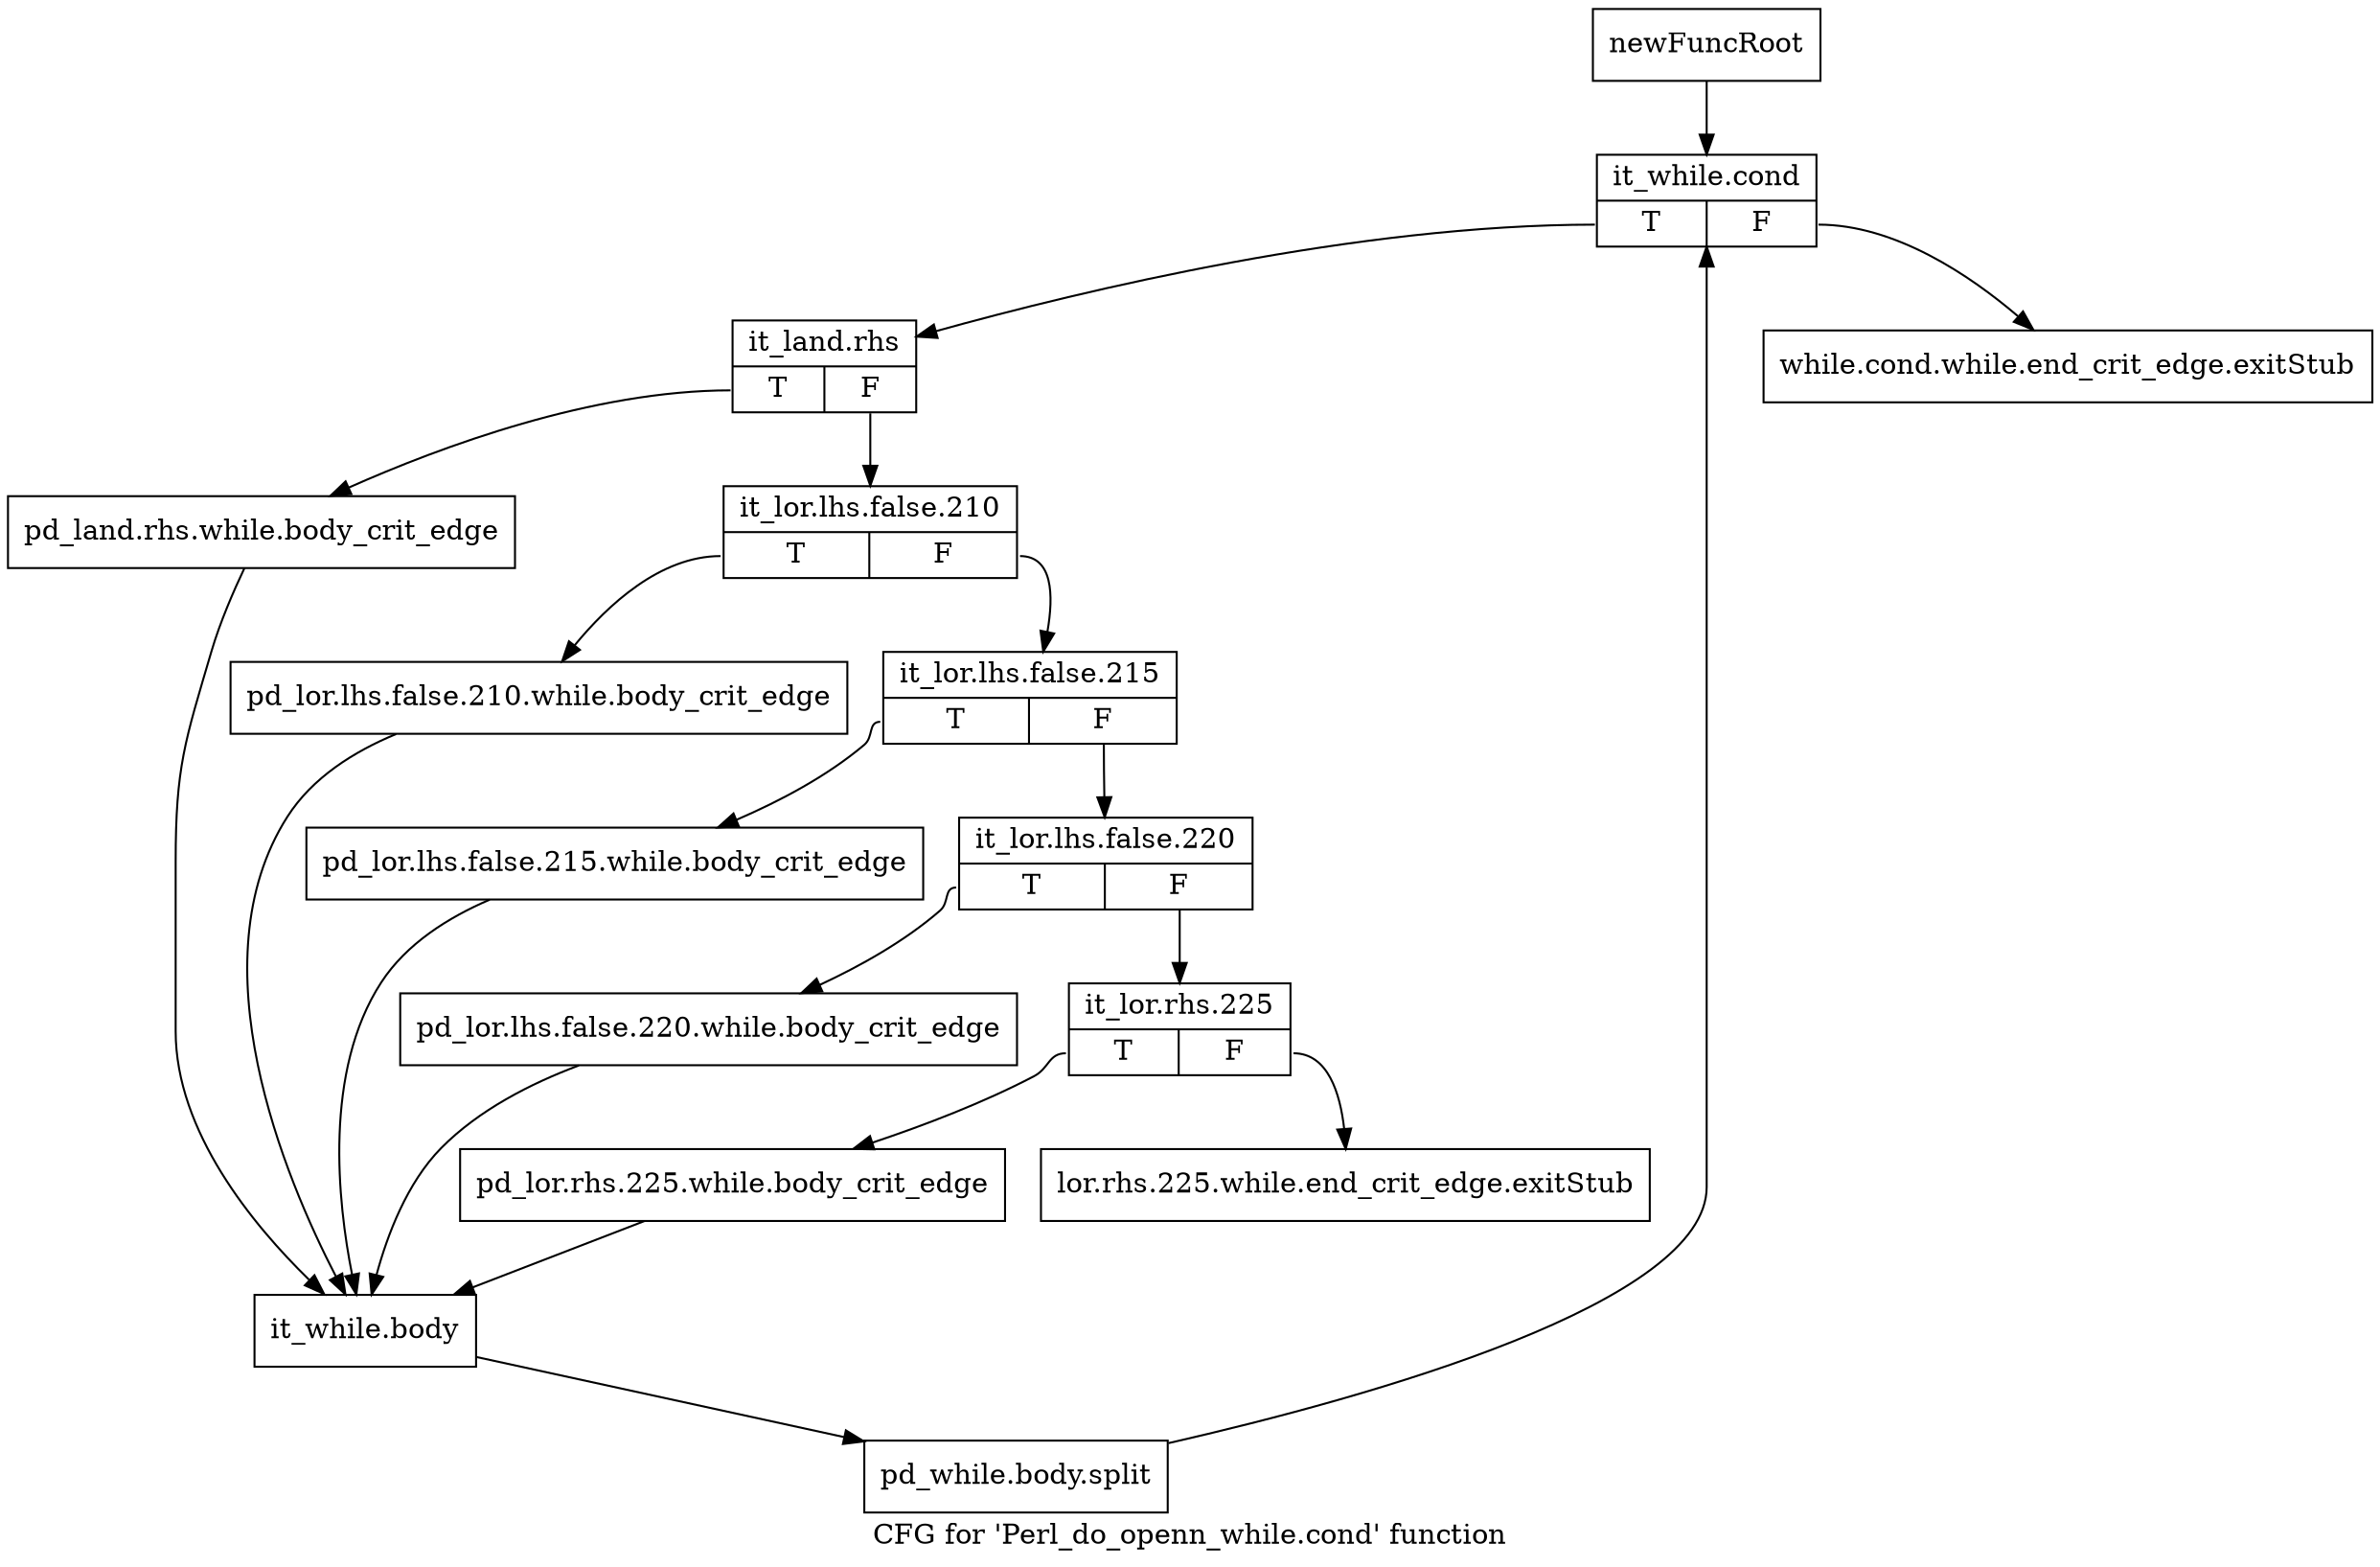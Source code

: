 digraph "CFG for 'Perl_do_openn_while.cond' function" {
	label="CFG for 'Perl_do_openn_while.cond' function";

	Node0x4abb0c0 [shape=record,label="{newFuncRoot}"];
	Node0x4abb0c0 -> Node0x4abb1b0;
	Node0x4abb110 [shape=record,label="{while.cond.while.end_crit_edge.exitStub}"];
	Node0x4abb160 [shape=record,label="{lor.rhs.225.while.end_crit_edge.exitStub}"];
	Node0x4abb1b0 [shape=record,label="{it_while.cond|{<s0>T|<s1>F}}"];
	Node0x4abb1b0:s0 -> Node0x4abb200;
	Node0x4abb1b0:s1 -> Node0x4abb110;
	Node0x4abb200 [shape=record,label="{it_land.rhs|{<s0>T|<s1>F}}"];
	Node0x4abb200:s0 -> Node0x4abb4d0;
	Node0x4abb200:s1 -> Node0x4abb250;
	Node0x4abb250 [shape=record,label="{it_lor.lhs.false.210|{<s0>T|<s1>F}}"];
	Node0x4abb250:s0 -> Node0x4abb480;
	Node0x4abb250:s1 -> Node0x4abb2a0;
	Node0x4abb2a0 [shape=record,label="{it_lor.lhs.false.215|{<s0>T|<s1>F}}"];
	Node0x4abb2a0:s0 -> Node0x4abb430;
	Node0x4abb2a0:s1 -> Node0x4abb2f0;
	Node0x4abb2f0 [shape=record,label="{it_lor.lhs.false.220|{<s0>T|<s1>F}}"];
	Node0x4abb2f0:s0 -> Node0x4abb3e0;
	Node0x4abb2f0:s1 -> Node0x4abb340;
	Node0x4abb340 [shape=record,label="{it_lor.rhs.225|{<s0>T|<s1>F}}"];
	Node0x4abb340:s0 -> Node0x4abb390;
	Node0x4abb340:s1 -> Node0x4abb160;
	Node0x4abb390 [shape=record,label="{pd_lor.rhs.225.while.body_crit_edge}"];
	Node0x4abb390 -> Node0x4abb520;
	Node0x4abb3e0 [shape=record,label="{pd_lor.lhs.false.220.while.body_crit_edge}"];
	Node0x4abb3e0 -> Node0x4abb520;
	Node0x4abb430 [shape=record,label="{pd_lor.lhs.false.215.while.body_crit_edge}"];
	Node0x4abb430 -> Node0x4abb520;
	Node0x4abb480 [shape=record,label="{pd_lor.lhs.false.210.while.body_crit_edge}"];
	Node0x4abb480 -> Node0x4abb520;
	Node0x4abb4d0 [shape=record,label="{pd_land.rhs.while.body_crit_edge}"];
	Node0x4abb4d0 -> Node0x4abb520;
	Node0x4abb520 [shape=record,label="{it_while.body}"];
	Node0x4abb520 -> Node0x6b312c0;
	Node0x6b312c0 [shape=record,label="{pd_while.body.split}"];
	Node0x6b312c0 -> Node0x4abb1b0;
}
